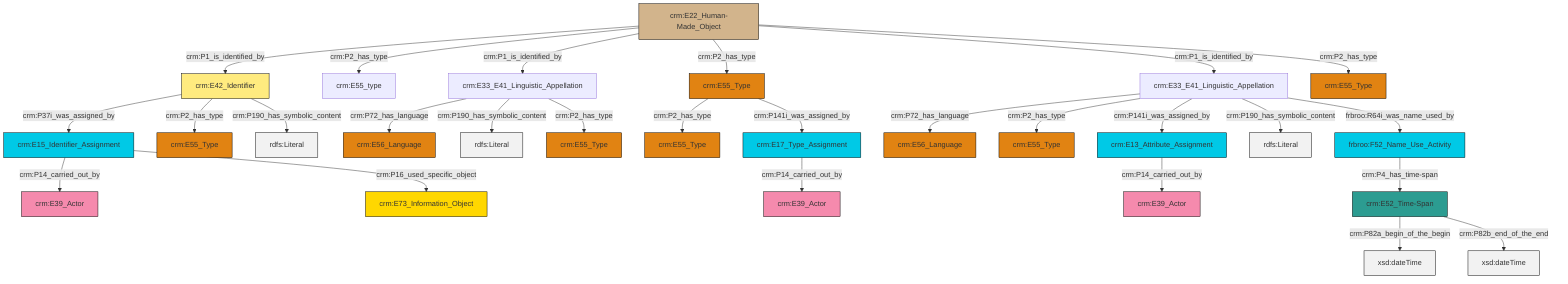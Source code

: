 graph TD
classDef Literal fill:#f2f2f2,stroke:#000000;
classDef CRM_Entity fill:#FFFFFF,stroke:#000000;
classDef Temporal_Entity fill:#00C9E6, stroke:#000000;
classDef Type fill:#E18312, stroke:#000000;
classDef Time-Span fill:#2C9C91, stroke:#000000;
classDef Appellation fill:#FFEB7F, stroke:#000000;
classDef Place fill:#008836, stroke:#000000;
classDef Persistent_Item fill:#B266B2, stroke:#000000;
classDef Conceptual_Object fill:#FFD700, stroke:#000000;
classDef Physical_Thing fill:#D2B48C, stroke:#000000;
classDef Actor fill:#f58aad, stroke:#000000;
classDef PC_Classes fill:#4ce600, stroke:#000000;
classDef Multi fill:#cccccc,stroke:#000000;

2["crm:E55_Type"]:::Type -->|crm:P2_has_type| 3["crm:E55_Type"]:::Type
6["crm:E33_E41_Linguistic_Appellation"]:::Default -->|crm:P72_has_language| 7["crm:E56_Language"]:::Type
10["crm:E52_Time-Span"]:::Time-Span -->|crm:P82a_begin_of_the_begin| 11[xsd:dateTime]:::Literal
17["crm:E15_Identifier_Assignment"]:::Temporal_Entity -->|crm:P14_carried_out_by| 18["crm:E39_Actor"]:::Actor
21["crm:E17_Type_Assignment"]:::Temporal_Entity -->|crm:P14_carried_out_by| 22["crm:E39_Actor"]:::Actor
24["crm:E33_E41_Linguistic_Appellation"]:::Default -->|crm:P72_has_language| 25["crm:E56_Language"]:::Type
17["crm:E15_Identifier_Assignment"]:::Temporal_Entity -->|crm:P16_used_specific_object| 4["crm:E73_Information_Object"]:::Conceptual_Object
26["crm:E22_Human-Made_Object"]:::Physical_Thing -->|crm:P1_is_identified_by| 29["crm:E42_Identifier"]:::Appellation
15["frbroo:F52_Name_Use_Activity"]:::Temporal_Entity -->|crm:P4_has_time-span| 10["crm:E52_Time-Span"]:::Time-Span
26["crm:E22_Human-Made_Object"]:::Physical_Thing -->|crm:P2_has_type| 0["crm:E55_type"]:::Default
24["crm:E33_E41_Linguistic_Appellation"]:::Default -->|crm:P190_has_symbolic_content| 32[rdfs:Literal]:::Literal
6["crm:E33_E41_Linguistic_Appellation"]:::Default -->|crm:P2_has_type| 33["crm:E55_Type"]:::Type
29["crm:E42_Identifier"]:::Appellation -->|crm:P37i_was_assigned_by| 17["crm:E15_Identifier_Assignment"]:::Temporal_Entity
29["crm:E42_Identifier"]:::Appellation -->|crm:P2_has_type| 38["crm:E55_Type"]:::Type
6["crm:E33_E41_Linguistic_Appellation"]:::Default -->|crm:P141i_was_assigned_by| 12["crm:E13_Attribute_Assignment"]:::Temporal_Entity
26["crm:E22_Human-Made_Object"]:::Physical_Thing -->|crm:P1_is_identified_by| 24["crm:E33_E41_Linguistic_Appellation"]:::Default
2["crm:E55_Type"]:::Type -->|crm:P141i_was_assigned_by| 21["crm:E17_Type_Assignment"]:::Temporal_Entity
26["crm:E22_Human-Made_Object"]:::Physical_Thing -->|crm:P2_has_type| 2["crm:E55_Type"]:::Type
26["crm:E22_Human-Made_Object"]:::Physical_Thing -->|crm:P1_is_identified_by| 6["crm:E33_E41_Linguistic_Appellation"]:::Default
6["crm:E33_E41_Linguistic_Appellation"]:::Default -->|crm:P190_has_symbolic_content| 42[rdfs:Literal]:::Literal
6["crm:E33_E41_Linguistic_Appellation"]:::Default -->|frbroo:R64i_was_name_used_by| 15["frbroo:F52_Name_Use_Activity"]:::Temporal_Entity
24["crm:E33_E41_Linguistic_Appellation"]:::Default -->|crm:P2_has_type| 19["crm:E55_Type"]:::Type
10["crm:E52_Time-Span"]:::Time-Span -->|crm:P82b_end_of_the_end| 44[xsd:dateTime]:::Literal
26["crm:E22_Human-Made_Object"]:::Physical_Thing -->|crm:P2_has_type| 30["crm:E55_Type"]:::Type
29["crm:E42_Identifier"]:::Appellation -->|crm:P190_has_symbolic_content| 48[rdfs:Literal]:::Literal
12["crm:E13_Attribute_Assignment"]:::Temporal_Entity -->|crm:P14_carried_out_by| 8["crm:E39_Actor"]:::Actor